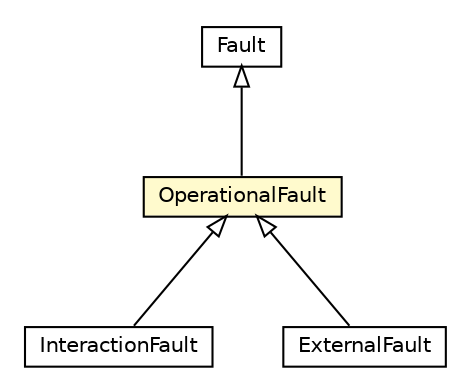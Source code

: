 #!/usr/local/bin/dot
#
# Class diagram 
# Generated by UMLGraph version R5_6-24-gf6e263 (http://www.umlgraph.org/)
#

digraph G {
	edge [fontname="Helvetica",fontsize=10,labelfontname="Helvetica",labelfontsize=10];
	node [fontname="Helvetica",fontsize=10,shape=plaintext];
	nodesep=0.25;
	ranksep=0.5;
	// org.universAAL.ontology.dependability.InteractionFault
	c6139699 [label=<<table title="org.universAAL.ontology.dependability.InteractionFault" border="0" cellborder="1" cellspacing="0" cellpadding="2" port="p" href="./InteractionFault.html">
		<tr><td><table border="0" cellspacing="0" cellpadding="1">
<tr><td align="center" balign="center"> InteractionFault </td></tr>
		</table></td></tr>
		</table>>, URL="./InteractionFault.html", fontname="Helvetica", fontcolor="black", fontsize=10.0];
	// org.universAAL.ontology.dependability.ExternalFault
	c6139700 [label=<<table title="org.universAAL.ontology.dependability.ExternalFault" border="0" cellborder="1" cellspacing="0" cellpadding="2" port="p" href="./ExternalFault.html">
		<tr><td><table border="0" cellspacing="0" cellpadding="1">
<tr><td align="center" balign="center"> ExternalFault </td></tr>
		</table></td></tr>
		</table>>, URL="./ExternalFault.html", fontname="Helvetica", fontcolor="black", fontsize=10.0];
	// org.universAAL.ontology.dependability.OperationalFault
	c6139706 [label=<<table title="org.universAAL.ontology.dependability.OperationalFault" border="0" cellborder="1" cellspacing="0" cellpadding="2" port="p" bgcolor="lemonChiffon" href="./OperationalFault.html">
		<tr><td><table border="0" cellspacing="0" cellpadding="1">
<tr><td align="center" balign="center"> OperationalFault </td></tr>
		</table></td></tr>
		</table>>, URL="./OperationalFault.html", fontname="Helvetica", fontcolor="black", fontsize=10.0];
	// org.universAAL.ontology.dependability.Fault
	c6139723 [label=<<table title="org.universAAL.ontology.dependability.Fault" border="0" cellborder="1" cellspacing="0" cellpadding="2" port="p" href="./Fault.html">
		<tr><td><table border="0" cellspacing="0" cellpadding="1">
<tr><td align="center" balign="center"> Fault </td></tr>
		</table></td></tr>
		</table>>, URL="./Fault.html", fontname="Helvetica", fontcolor="black", fontsize=10.0];
	//org.universAAL.ontology.dependability.InteractionFault extends org.universAAL.ontology.dependability.OperationalFault
	c6139706:p -> c6139699:p [dir=back,arrowtail=empty];
	//org.universAAL.ontology.dependability.ExternalFault extends org.universAAL.ontology.dependability.OperationalFault
	c6139706:p -> c6139700:p [dir=back,arrowtail=empty];
	//org.universAAL.ontology.dependability.OperationalFault extends org.universAAL.ontology.dependability.Fault
	c6139723:p -> c6139706:p [dir=back,arrowtail=empty];
}

